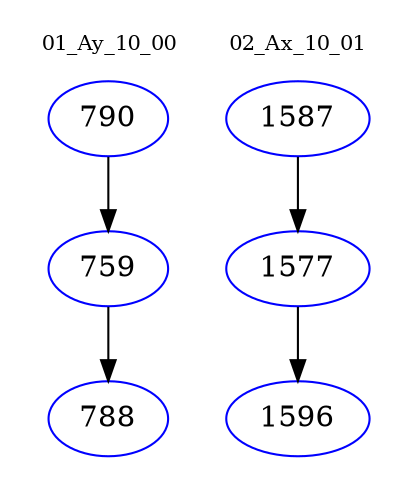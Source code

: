digraph{
subgraph cluster_0 {
color = white
label = "01_Ay_10_00";
fontsize=10;
T0_790 [label="790", color="blue"]
T0_790 -> T0_759 [color="black"]
T0_759 [label="759", color="blue"]
T0_759 -> T0_788 [color="black"]
T0_788 [label="788", color="blue"]
}
subgraph cluster_1 {
color = white
label = "02_Ax_10_01";
fontsize=10;
T1_1587 [label="1587", color="blue"]
T1_1587 -> T1_1577 [color="black"]
T1_1577 [label="1577", color="blue"]
T1_1577 -> T1_1596 [color="black"]
T1_1596 [label="1596", color="blue"]
}
}
